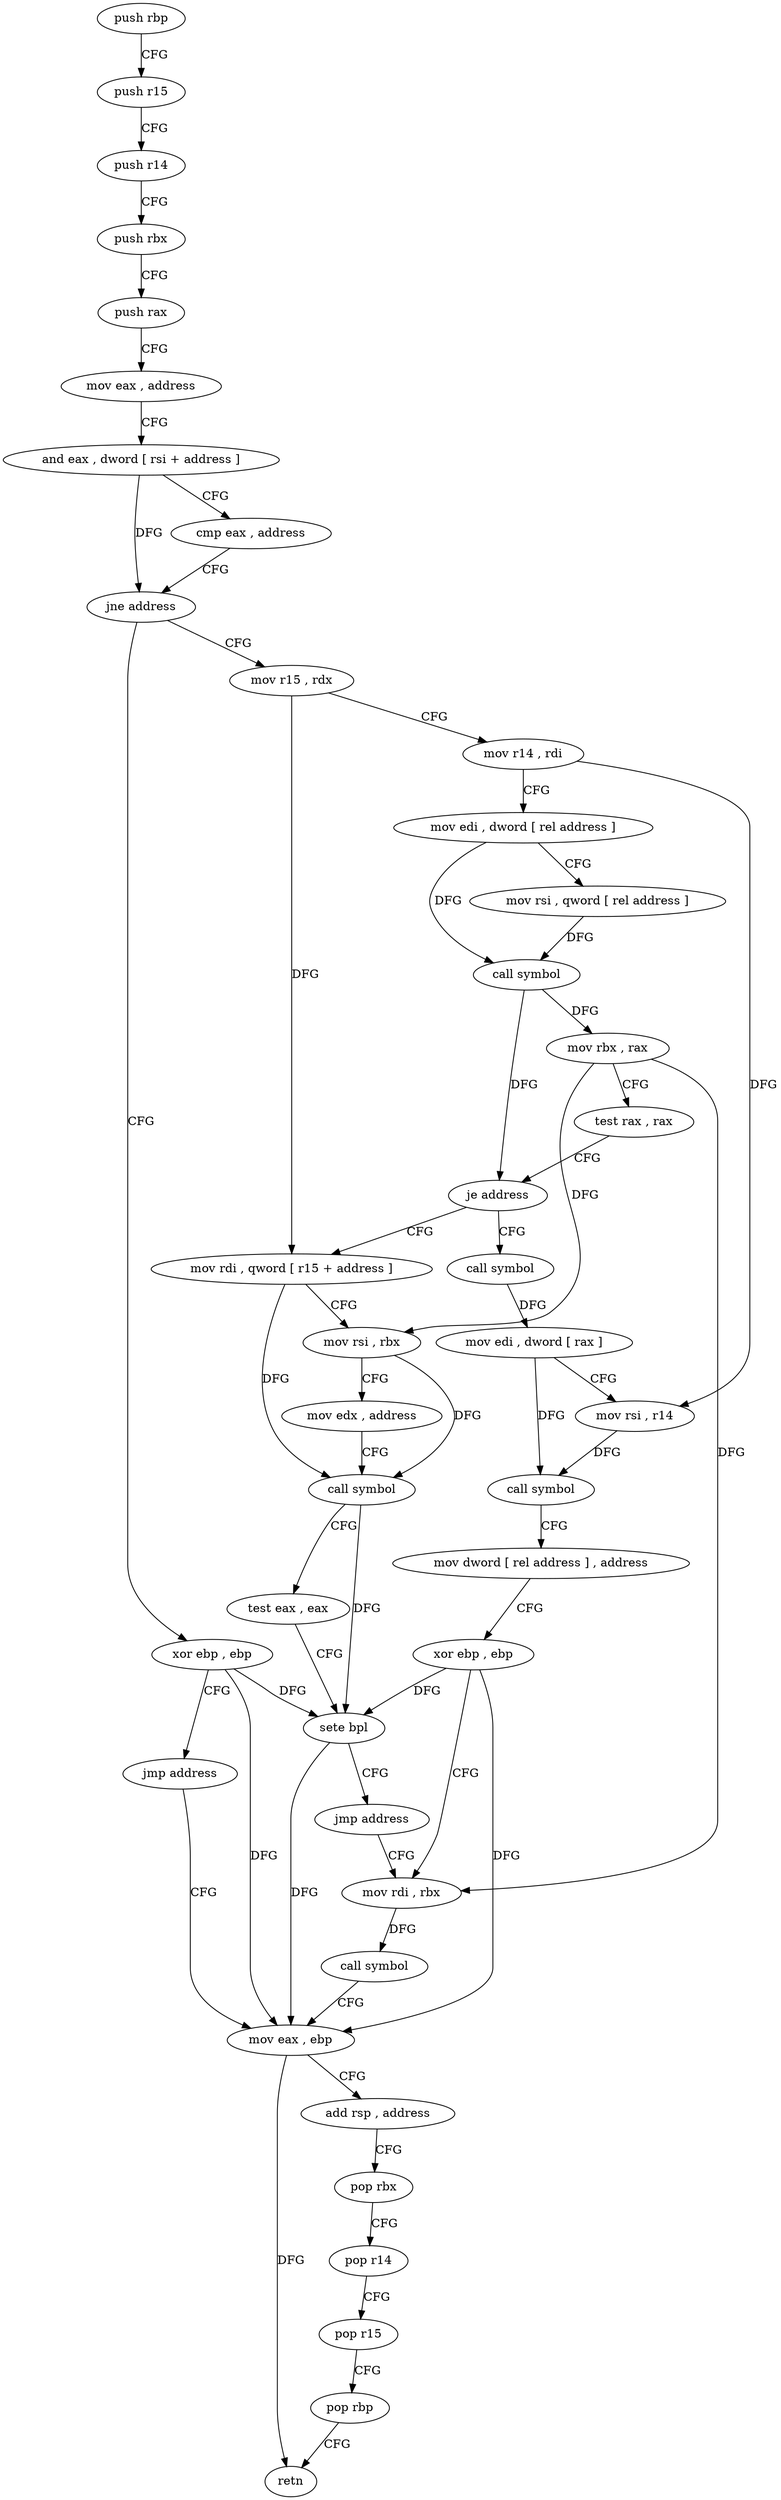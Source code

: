 digraph "func" {
"4212528" [label = "push rbp" ]
"4212529" [label = "push r15" ]
"4212531" [label = "push r14" ]
"4212533" [label = "push rbx" ]
"4212534" [label = "push rax" ]
"4212535" [label = "mov eax , address" ]
"4212540" [label = "and eax , dword [ rsi + address ]" ]
"4212543" [label = "cmp eax , address" ]
"4212548" [label = "jne address" ]
"4212607" [label = "xor ebp , ebp" ]
"4212550" [label = "mov r15 , rdx" ]
"4212609" [label = "jmp address" ]
"4212646" [label = "mov eax , ebp" ]
"4212553" [label = "mov r14 , rdi" ]
"4212556" [label = "mov edi , dword [ rel address ]" ]
"4212562" [label = "mov rsi , qword [ rel address ]" ]
"4212569" [label = "call symbol" ]
"4212574" [label = "mov rbx , rax" ]
"4212577" [label = "test rax , rax" ]
"4212580" [label = "je address" ]
"4212611" [label = "call symbol" ]
"4212582" [label = "mov rdi , qword [ r15 + address ]" ]
"4212648" [label = "add rsp , address" ]
"4212652" [label = "pop rbx" ]
"4212653" [label = "pop r14" ]
"4212655" [label = "pop r15" ]
"4212657" [label = "pop rbp" ]
"4212658" [label = "retn" ]
"4212616" [label = "mov edi , dword [ rax ]" ]
"4212618" [label = "mov rsi , r14" ]
"4212621" [label = "call symbol" ]
"4212626" [label = "mov dword [ rel address ] , address" ]
"4212636" [label = "xor ebp , ebp" ]
"4212638" [label = "mov rdi , rbx" ]
"4212586" [label = "mov rsi , rbx" ]
"4212589" [label = "mov edx , address" ]
"4212594" [label = "call symbol" ]
"4212599" [label = "test eax , eax" ]
"4212601" [label = "sete bpl" ]
"4212605" [label = "jmp address" ]
"4212641" [label = "call symbol" ]
"4212528" -> "4212529" [ label = "CFG" ]
"4212529" -> "4212531" [ label = "CFG" ]
"4212531" -> "4212533" [ label = "CFG" ]
"4212533" -> "4212534" [ label = "CFG" ]
"4212534" -> "4212535" [ label = "CFG" ]
"4212535" -> "4212540" [ label = "CFG" ]
"4212540" -> "4212543" [ label = "CFG" ]
"4212540" -> "4212548" [ label = "DFG" ]
"4212543" -> "4212548" [ label = "CFG" ]
"4212548" -> "4212607" [ label = "CFG" ]
"4212548" -> "4212550" [ label = "CFG" ]
"4212607" -> "4212609" [ label = "CFG" ]
"4212607" -> "4212646" [ label = "DFG" ]
"4212607" -> "4212601" [ label = "DFG" ]
"4212550" -> "4212553" [ label = "CFG" ]
"4212550" -> "4212582" [ label = "DFG" ]
"4212609" -> "4212646" [ label = "CFG" ]
"4212646" -> "4212648" [ label = "CFG" ]
"4212646" -> "4212658" [ label = "DFG" ]
"4212553" -> "4212556" [ label = "CFG" ]
"4212553" -> "4212618" [ label = "DFG" ]
"4212556" -> "4212562" [ label = "CFG" ]
"4212556" -> "4212569" [ label = "DFG" ]
"4212562" -> "4212569" [ label = "DFG" ]
"4212569" -> "4212574" [ label = "DFG" ]
"4212569" -> "4212580" [ label = "DFG" ]
"4212574" -> "4212577" [ label = "CFG" ]
"4212574" -> "4212586" [ label = "DFG" ]
"4212574" -> "4212638" [ label = "DFG" ]
"4212577" -> "4212580" [ label = "CFG" ]
"4212580" -> "4212611" [ label = "CFG" ]
"4212580" -> "4212582" [ label = "CFG" ]
"4212611" -> "4212616" [ label = "DFG" ]
"4212582" -> "4212586" [ label = "CFG" ]
"4212582" -> "4212594" [ label = "DFG" ]
"4212648" -> "4212652" [ label = "CFG" ]
"4212652" -> "4212653" [ label = "CFG" ]
"4212653" -> "4212655" [ label = "CFG" ]
"4212655" -> "4212657" [ label = "CFG" ]
"4212657" -> "4212658" [ label = "CFG" ]
"4212616" -> "4212618" [ label = "CFG" ]
"4212616" -> "4212621" [ label = "DFG" ]
"4212618" -> "4212621" [ label = "DFG" ]
"4212621" -> "4212626" [ label = "CFG" ]
"4212626" -> "4212636" [ label = "CFG" ]
"4212636" -> "4212638" [ label = "CFG" ]
"4212636" -> "4212646" [ label = "DFG" ]
"4212636" -> "4212601" [ label = "DFG" ]
"4212638" -> "4212641" [ label = "DFG" ]
"4212586" -> "4212589" [ label = "CFG" ]
"4212586" -> "4212594" [ label = "DFG" ]
"4212589" -> "4212594" [ label = "CFG" ]
"4212594" -> "4212599" [ label = "CFG" ]
"4212594" -> "4212601" [ label = "DFG" ]
"4212599" -> "4212601" [ label = "CFG" ]
"4212601" -> "4212605" [ label = "CFG" ]
"4212601" -> "4212646" [ label = "DFG" ]
"4212605" -> "4212638" [ label = "CFG" ]
"4212641" -> "4212646" [ label = "CFG" ]
}
